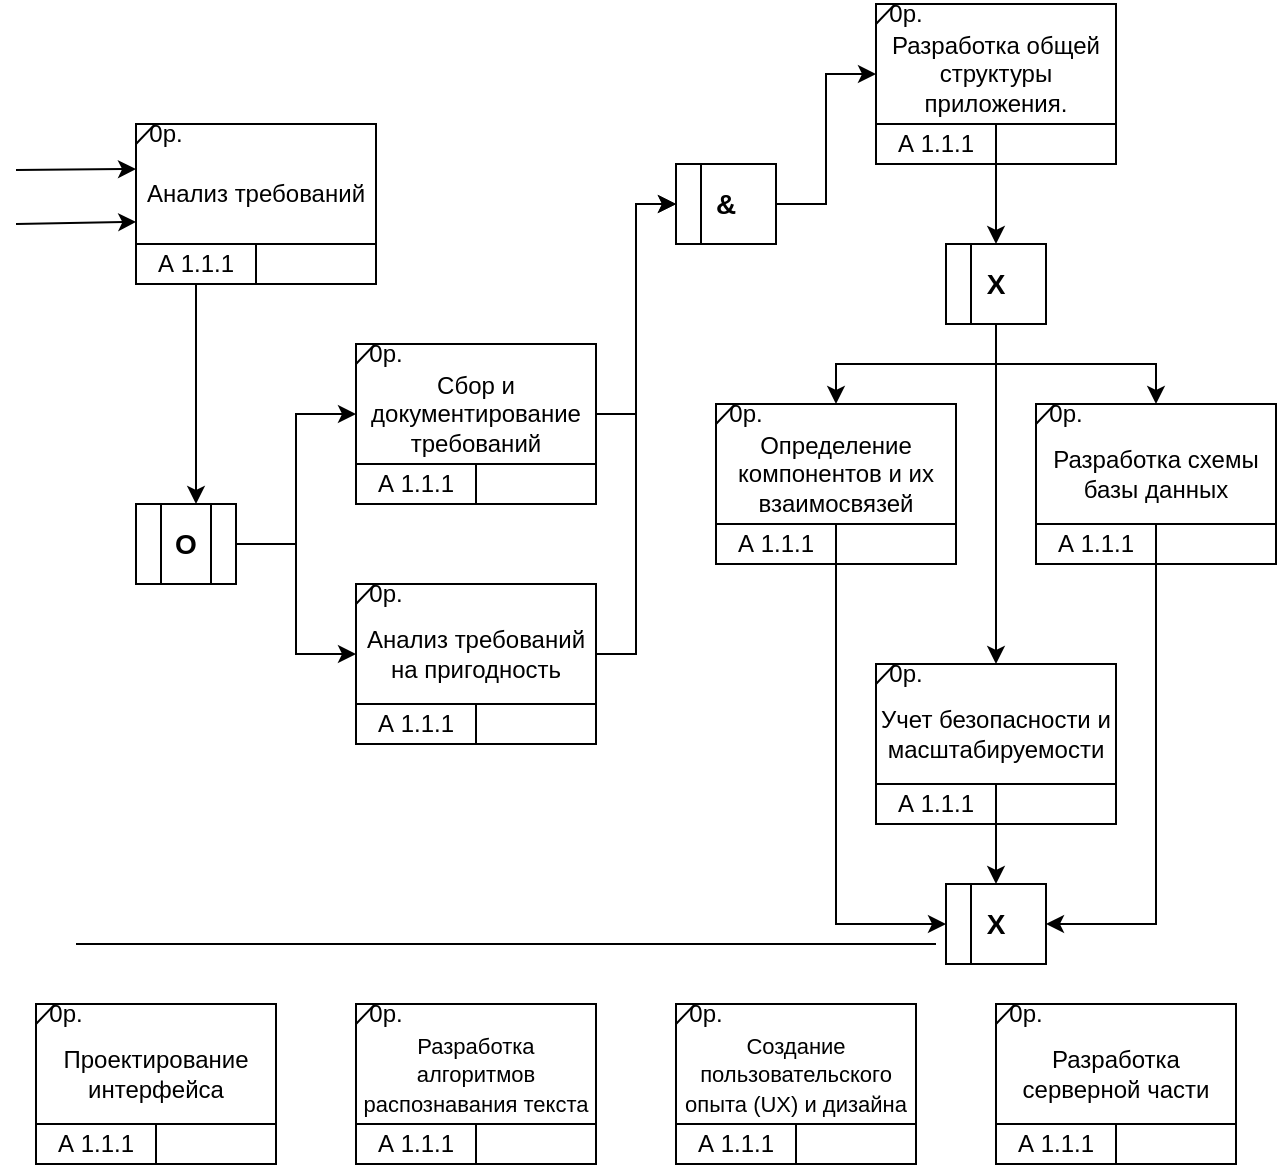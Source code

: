 <mxfile version="22.0.4" type="github">
  <diagram name="Страница — 1" id="V0oi9WV7IM5Q5waw9qZC">
    <mxGraphModel dx="1136" dy="157" grid="1" gridSize="10" guides="1" tooltips="1" connect="1" arrows="1" fold="1" page="1" pageScale="1" pageWidth="827" pageHeight="1169" math="0" shadow="0">
      <root>
        <mxCell id="0" />
        <mxCell id="1" parent="0" />
        <mxCell id="geDYfR0hiI_9eGKjTUSW-10" value="" style="group" vertex="1" connectable="0" parent="1">
          <mxGeometry x="60" y="90" width="120" height="80" as="geometry" />
        </mxCell>
        <mxCell id="geDYfR0hiI_9eGKjTUSW-3" value="" style="rounded=0;whiteSpace=wrap;html=1;" vertex="1" parent="geDYfR0hiI_9eGKjTUSW-10">
          <mxGeometry width="120" height="80" as="geometry" />
        </mxCell>
        <mxCell id="geDYfR0hiI_9eGKjTUSW-4" value="" style="endArrow=none;html=1;rounded=0;entryX=1;entryY=0.75;entryDx=0;entryDy=0;" edge="1" parent="geDYfR0hiI_9eGKjTUSW-10" target="geDYfR0hiI_9eGKjTUSW-3">
          <mxGeometry width="50" height="50" relative="1" as="geometry">
            <mxPoint y="60" as="sourcePoint" />
            <mxPoint x="50" y="10" as="targetPoint" />
          </mxGeometry>
        </mxCell>
        <mxCell id="geDYfR0hiI_9eGKjTUSW-5" value="" style="endArrow=none;html=1;rounded=0;" edge="1" parent="geDYfR0hiI_9eGKjTUSW-10">
          <mxGeometry width="50" height="50" relative="1" as="geometry">
            <mxPoint x="60" y="80" as="sourcePoint" />
            <mxPoint x="60" y="60" as="targetPoint" />
          </mxGeometry>
        </mxCell>
        <mxCell id="geDYfR0hiI_9eGKjTUSW-6" value="" style="endArrow=none;html=1;rounded=0;entryX=0.081;entryY=-0.002;entryDx=0;entryDy=0;entryPerimeter=0;" edge="1" parent="geDYfR0hiI_9eGKjTUSW-10" target="geDYfR0hiI_9eGKjTUSW-3">
          <mxGeometry width="50" height="50" relative="1" as="geometry">
            <mxPoint y="10" as="sourcePoint" />
            <mxPoint x="50" y="-40" as="targetPoint" />
          </mxGeometry>
        </mxCell>
        <mxCell id="geDYfR0hiI_9eGKjTUSW-7" value="0р." style="text;html=1;strokeColor=none;fillColor=none;align=center;verticalAlign=middle;whiteSpace=wrap;rounded=0;" vertex="1" parent="geDYfR0hiI_9eGKjTUSW-10">
          <mxGeometry width="30" height="10" as="geometry" />
        </mxCell>
        <mxCell id="geDYfR0hiI_9eGKjTUSW-116" style="edgeStyle=orthogonalEdgeStyle;rounded=0;orthogonalLoop=1;jettySize=auto;html=1;" edge="1" parent="geDYfR0hiI_9eGKjTUSW-10" source="geDYfR0hiI_9eGKjTUSW-8">
          <mxGeometry relative="1" as="geometry">
            <mxPoint x="30" y="190" as="targetPoint" />
          </mxGeometry>
        </mxCell>
        <mxCell id="geDYfR0hiI_9eGKjTUSW-8" value="А 1.1.1" style="text;html=1;strokeColor=none;fillColor=none;align=center;verticalAlign=middle;whiteSpace=wrap;rounded=0;" vertex="1" parent="geDYfR0hiI_9eGKjTUSW-10">
          <mxGeometry y="60" width="60" height="20" as="geometry" />
        </mxCell>
        <mxCell id="geDYfR0hiI_9eGKjTUSW-9" value="Анализ требований" style="text;html=1;strokeColor=none;fillColor=none;align=center;verticalAlign=middle;whiteSpace=wrap;rounded=0;" vertex="1" parent="geDYfR0hiI_9eGKjTUSW-10">
          <mxGeometry y="10" width="120" height="50" as="geometry" />
        </mxCell>
        <mxCell id="geDYfR0hiI_9eGKjTUSW-18" value="" style="group" vertex="1" connectable="0" parent="1">
          <mxGeometry x="60" y="280" width="50" height="40" as="geometry" />
        </mxCell>
        <mxCell id="geDYfR0hiI_9eGKjTUSW-14" value="" style="rounded=0;whiteSpace=wrap;html=1;" vertex="1" parent="geDYfR0hiI_9eGKjTUSW-18">
          <mxGeometry width="50" height="40" as="geometry" />
        </mxCell>
        <mxCell id="geDYfR0hiI_9eGKjTUSW-15" value="" style="endArrow=none;html=1;rounded=0;entryX=0.25;entryY=0;entryDx=0;entryDy=0;exitX=0.25;exitY=1;exitDx=0;exitDy=0;" edge="1" parent="geDYfR0hiI_9eGKjTUSW-18" source="geDYfR0hiI_9eGKjTUSW-14" target="geDYfR0hiI_9eGKjTUSW-14">
          <mxGeometry width="50" height="50" relative="1" as="geometry">
            <mxPoint x="10" y="40" as="sourcePoint" />
            <mxPoint x="20" y="10" as="targetPoint" />
          </mxGeometry>
        </mxCell>
        <mxCell id="geDYfR0hiI_9eGKjTUSW-16" value="&lt;font style=&quot;font-size: 14px;&quot;&gt;&lt;b&gt;О&lt;/b&gt;&lt;/font&gt;" style="text;html=1;strokeColor=none;fillColor=none;align=center;verticalAlign=middle;whiteSpace=wrap;rounded=0;" vertex="1" parent="geDYfR0hiI_9eGKjTUSW-18">
          <mxGeometry x="10" y="5" width="30" height="30" as="geometry" />
        </mxCell>
        <mxCell id="geDYfR0hiI_9eGKjTUSW-61" value="" style="endArrow=none;html=1;rounded=0;entryX=0.75;entryY=0;entryDx=0;entryDy=0;exitX=0.75;exitY=1;exitDx=0;exitDy=0;" edge="1" parent="geDYfR0hiI_9eGKjTUSW-18" source="geDYfR0hiI_9eGKjTUSW-14" target="geDYfR0hiI_9eGKjTUSW-14">
          <mxGeometry width="50" height="50" relative="1" as="geometry">
            <mxPoint x="40" y="40" as="sourcePoint" />
            <mxPoint x="90" y="-10" as="targetPoint" />
          </mxGeometry>
        </mxCell>
        <mxCell id="geDYfR0hiI_9eGKjTUSW-19" value="" style="group" vertex="1" connectable="0" parent="1">
          <mxGeometry x="170" y="200" width="120" height="80" as="geometry" />
        </mxCell>
        <mxCell id="geDYfR0hiI_9eGKjTUSW-20" value="" style="rounded=0;whiteSpace=wrap;html=1;" vertex="1" parent="geDYfR0hiI_9eGKjTUSW-19">
          <mxGeometry width="120" height="80" as="geometry" />
        </mxCell>
        <mxCell id="geDYfR0hiI_9eGKjTUSW-21" value="" style="endArrow=none;html=1;rounded=0;entryX=1;entryY=0.75;entryDx=0;entryDy=0;" edge="1" parent="geDYfR0hiI_9eGKjTUSW-19" target="geDYfR0hiI_9eGKjTUSW-20">
          <mxGeometry width="50" height="50" relative="1" as="geometry">
            <mxPoint y="60" as="sourcePoint" />
            <mxPoint x="50" y="10" as="targetPoint" />
          </mxGeometry>
        </mxCell>
        <mxCell id="geDYfR0hiI_9eGKjTUSW-22" value="" style="endArrow=none;html=1;rounded=0;" edge="1" parent="geDYfR0hiI_9eGKjTUSW-19">
          <mxGeometry width="50" height="50" relative="1" as="geometry">
            <mxPoint x="60" y="80" as="sourcePoint" />
            <mxPoint x="60" y="60" as="targetPoint" />
          </mxGeometry>
        </mxCell>
        <mxCell id="geDYfR0hiI_9eGKjTUSW-23" value="" style="endArrow=none;html=1;rounded=0;entryX=0.081;entryY=-0.002;entryDx=0;entryDy=0;entryPerimeter=0;" edge="1" parent="geDYfR0hiI_9eGKjTUSW-19" target="geDYfR0hiI_9eGKjTUSW-20">
          <mxGeometry width="50" height="50" relative="1" as="geometry">
            <mxPoint y="10" as="sourcePoint" />
            <mxPoint x="50" y="-40" as="targetPoint" />
          </mxGeometry>
        </mxCell>
        <mxCell id="geDYfR0hiI_9eGKjTUSW-24" value="0р." style="text;html=1;strokeColor=none;fillColor=none;align=center;verticalAlign=middle;whiteSpace=wrap;rounded=0;" vertex="1" parent="geDYfR0hiI_9eGKjTUSW-19">
          <mxGeometry width="30" height="10" as="geometry" />
        </mxCell>
        <mxCell id="geDYfR0hiI_9eGKjTUSW-25" value="А 1.1.1" style="text;html=1;strokeColor=none;fillColor=none;align=center;verticalAlign=middle;whiteSpace=wrap;rounded=0;" vertex="1" parent="geDYfR0hiI_9eGKjTUSW-19">
          <mxGeometry y="60" width="60" height="20" as="geometry" />
        </mxCell>
        <mxCell id="geDYfR0hiI_9eGKjTUSW-26" value="Сбор и документирование требований" style="text;html=1;strokeColor=none;fillColor=none;align=center;verticalAlign=middle;whiteSpace=wrap;rounded=0;" vertex="1" parent="geDYfR0hiI_9eGKjTUSW-19">
          <mxGeometry y="10" width="120" height="50" as="geometry" />
        </mxCell>
        <mxCell id="geDYfR0hiI_9eGKjTUSW-27" value="" style="group" vertex="1" connectable="0" parent="1">
          <mxGeometry x="170" y="320" width="120" height="80" as="geometry" />
        </mxCell>
        <mxCell id="geDYfR0hiI_9eGKjTUSW-28" value="" style="rounded=0;whiteSpace=wrap;html=1;" vertex="1" parent="geDYfR0hiI_9eGKjTUSW-27">
          <mxGeometry width="120" height="80" as="geometry" />
        </mxCell>
        <mxCell id="geDYfR0hiI_9eGKjTUSW-29" value="" style="endArrow=none;html=1;rounded=0;entryX=1;entryY=0.75;entryDx=0;entryDy=0;" edge="1" parent="geDYfR0hiI_9eGKjTUSW-27" target="geDYfR0hiI_9eGKjTUSW-28">
          <mxGeometry width="50" height="50" relative="1" as="geometry">
            <mxPoint y="60" as="sourcePoint" />
            <mxPoint x="50" y="10" as="targetPoint" />
          </mxGeometry>
        </mxCell>
        <mxCell id="geDYfR0hiI_9eGKjTUSW-30" value="" style="endArrow=none;html=1;rounded=0;" edge="1" parent="geDYfR0hiI_9eGKjTUSW-27">
          <mxGeometry width="50" height="50" relative="1" as="geometry">
            <mxPoint x="60" y="80" as="sourcePoint" />
            <mxPoint x="60" y="60" as="targetPoint" />
          </mxGeometry>
        </mxCell>
        <mxCell id="geDYfR0hiI_9eGKjTUSW-31" value="" style="endArrow=none;html=1;rounded=0;entryX=0.081;entryY=-0.002;entryDx=0;entryDy=0;entryPerimeter=0;" edge="1" parent="geDYfR0hiI_9eGKjTUSW-27" target="geDYfR0hiI_9eGKjTUSW-28">
          <mxGeometry width="50" height="50" relative="1" as="geometry">
            <mxPoint y="10" as="sourcePoint" />
            <mxPoint x="50" y="-40" as="targetPoint" />
          </mxGeometry>
        </mxCell>
        <mxCell id="geDYfR0hiI_9eGKjTUSW-32" value="0р." style="text;html=1;strokeColor=none;fillColor=none;align=center;verticalAlign=middle;whiteSpace=wrap;rounded=0;" vertex="1" parent="geDYfR0hiI_9eGKjTUSW-27">
          <mxGeometry width="30" height="10" as="geometry" />
        </mxCell>
        <mxCell id="geDYfR0hiI_9eGKjTUSW-33" value="А 1.1.1" style="text;html=1;strokeColor=none;fillColor=none;align=center;verticalAlign=middle;whiteSpace=wrap;rounded=0;" vertex="1" parent="geDYfR0hiI_9eGKjTUSW-27">
          <mxGeometry y="60" width="60" height="20" as="geometry" />
        </mxCell>
        <mxCell id="geDYfR0hiI_9eGKjTUSW-34" value="Анализ требований на пригодность" style="text;html=1;strokeColor=none;fillColor=none;align=center;verticalAlign=middle;whiteSpace=wrap;rounded=0;" vertex="1" parent="geDYfR0hiI_9eGKjTUSW-27">
          <mxGeometry y="10" width="120" height="50" as="geometry" />
        </mxCell>
        <mxCell id="geDYfR0hiI_9eGKjTUSW-45" value="" style="group" vertex="1" connectable="0" parent="1">
          <mxGeometry x="430" y="360" width="120" height="80" as="geometry" />
        </mxCell>
        <mxCell id="geDYfR0hiI_9eGKjTUSW-46" value="" style="rounded=0;whiteSpace=wrap;html=1;" vertex="1" parent="geDYfR0hiI_9eGKjTUSW-45">
          <mxGeometry width="120" height="80" as="geometry" />
        </mxCell>
        <mxCell id="geDYfR0hiI_9eGKjTUSW-47" value="" style="endArrow=none;html=1;rounded=0;entryX=1;entryY=0.75;entryDx=0;entryDy=0;" edge="1" parent="geDYfR0hiI_9eGKjTUSW-45" target="geDYfR0hiI_9eGKjTUSW-46">
          <mxGeometry width="50" height="50" relative="1" as="geometry">
            <mxPoint y="60" as="sourcePoint" />
            <mxPoint x="50" y="10" as="targetPoint" />
          </mxGeometry>
        </mxCell>
        <mxCell id="geDYfR0hiI_9eGKjTUSW-48" value="" style="endArrow=none;html=1;rounded=0;" edge="1" parent="geDYfR0hiI_9eGKjTUSW-45">
          <mxGeometry width="50" height="50" relative="1" as="geometry">
            <mxPoint x="60" y="80" as="sourcePoint" />
            <mxPoint x="60" y="60" as="targetPoint" />
          </mxGeometry>
        </mxCell>
        <mxCell id="geDYfR0hiI_9eGKjTUSW-49" value="" style="endArrow=none;html=1;rounded=0;entryX=0.081;entryY=-0.002;entryDx=0;entryDy=0;entryPerimeter=0;" edge="1" parent="geDYfR0hiI_9eGKjTUSW-45" target="geDYfR0hiI_9eGKjTUSW-46">
          <mxGeometry width="50" height="50" relative="1" as="geometry">
            <mxPoint y="10" as="sourcePoint" />
            <mxPoint x="50" y="-40" as="targetPoint" />
          </mxGeometry>
        </mxCell>
        <mxCell id="geDYfR0hiI_9eGKjTUSW-50" value="0р." style="text;html=1;strokeColor=none;fillColor=none;align=center;verticalAlign=middle;whiteSpace=wrap;rounded=0;" vertex="1" parent="geDYfR0hiI_9eGKjTUSW-45">
          <mxGeometry width="30" height="10" as="geometry" />
        </mxCell>
        <mxCell id="geDYfR0hiI_9eGKjTUSW-51" value="А 1.1.1" style="text;html=1;strokeColor=none;fillColor=none;align=center;verticalAlign=middle;whiteSpace=wrap;rounded=0;" vertex="1" parent="geDYfR0hiI_9eGKjTUSW-45">
          <mxGeometry y="60" width="60" height="20" as="geometry" />
        </mxCell>
        <mxCell id="geDYfR0hiI_9eGKjTUSW-52" value="Учет безопасности и масштабируемости" style="text;html=1;strokeColor=none;fillColor=none;align=center;verticalAlign=middle;whiteSpace=wrap;rounded=0;" vertex="1" parent="geDYfR0hiI_9eGKjTUSW-45">
          <mxGeometry y="10" width="120" height="50" as="geometry" />
        </mxCell>
        <mxCell id="geDYfR0hiI_9eGKjTUSW-53" value="" style="group" vertex="1" connectable="0" parent="1">
          <mxGeometry x="430" y="30" width="120" height="80" as="geometry" />
        </mxCell>
        <mxCell id="geDYfR0hiI_9eGKjTUSW-54" value="" style="rounded=0;whiteSpace=wrap;html=1;" vertex="1" parent="geDYfR0hiI_9eGKjTUSW-53">
          <mxGeometry width="120" height="80" as="geometry" />
        </mxCell>
        <mxCell id="geDYfR0hiI_9eGKjTUSW-55" value="" style="endArrow=none;html=1;rounded=0;entryX=1;entryY=0.75;entryDx=0;entryDy=0;" edge="1" parent="geDYfR0hiI_9eGKjTUSW-53" target="geDYfR0hiI_9eGKjTUSW-54">
          <mxGeometry width="50" height="50" relative="1" as="geometry">
            <mxPoint y="60" as="sourcePoint" />
            <mxPoint x="50" y="10" as="targetPoint" />
          </mxGeometry>
        </mxCell>
        <mxCell id="geDYfR0hiI_9eGKjTUSW-56" value="" style="endArrow=none;html=1;rounded=0;" edge="1" parent="geDYfR0hiI_9eGKjTUSW-53">
          <mxGeometry width="50" height="50" relative="1" as="geometry">
            <mxPoint x="60" y="80" as="sourcePoint" />
            <mxPoint x="60" y="60" as="targetPoint" />
          </mxGeometry>
        </mxCell>
        <mxCell id="geDYfR0hiI_9eGKjTUSW-57" value="" style="endArrow=none;html=1;rounded=0;entryX=0.081;entryY=-0.002;entryDx=0;entryDy=0;entryPerimeter=0;" edge="1" parent="geDYfR0hiI_9eGKjTUSW-53" target="geDYfR0hiI_9eGKjTUSW-54">
          <mxGeometry width="50" height="50" relative="1" as="geometry">
            <mxPoint y="10" as="sourcePoint" />
            <mxPoint x="50" y="-40" as="targetPoint" />
          </mxGeometry>
        </mxCell>
        <mxCell id="geDYfR0hiI_9eGKjTUSW-58" value="0р." style="text;html=1;strokeColor=none;fillColor=none;align=center;verticalAlign=middle;whiteSpace=wrap;rounded=0;" vertex="1" parent="geDYfR0hiI_9eGKjTUSW-53">
          <mxGeometry width="30" height="10" as="geometry" />
        </mxCell>
        <mxCell id="geDYfR0hiI_9eGKjTUSW-59" value="А 1.1.1" style="text;html=1;strokeColor=none;fillColor=none;align=center;verticalAlign=middle;whiteSpace=wrap;rounded=0;" vertex="1" parent="geDYfR0hiI_9eGKjTUSW-53">
          <mxGeometry y="60" width="60" height="20" as="geometry" />
        </mxCell>
        <mxCell id="geDYfR0hiI_9eGKjTUSW-60" value="Разработка общей структуры приложения." style="text;html=1;strokeColor=none;fillColor=none;align=center;verticalAlign=middle;whiteSpace=wrap;rounded=0;" vertex="1" parent="geDYfR0hiI_9eGKjTUSW-53">
          <mxGeometry y="10" width="120" height="50" as="geometry" />
        </mxCell>
        <mxCell id="geDYfR0hiI_9eGKjTUSW-62" style="edgeStyle=orthogonalEdgeStyle;rounded=0;orthogonalLoop=1;jettySize=auto;html=1;entryX=0;entryY=0.5;entryDx=0;entryDy=0;" edge="1" parent="1" source="geDYfR0hiI_9eGKjTUSW-14" target="geDYfR0hiI_9eGKjTUSW-26">
          <mxGeometry relative="1" as="geometry" />
        </mxCell>
        <mxCell id="geDYfR0hiI_9eGKjTUSW-63" style="edgeStyle=orthogonalEdgeStyle;rounded=0;orthogonalLoop=1;jettySize=auto;html=1;entryX=0;entryY=0.5;entryDx=0;entryDy=0;" edge="1" parent="1" source="geDYfR0hiI_9eGKjTUSW-14" target="geDYfR0hiI_9eGKjTUSW-34">
          <mxGeometry relative="1" as="geometry" />
        </mxCell>
        <mxCell id="geDYfR0hiI_9eGKjTUSW-65" value="" style="endArrow=classic;html=1;rounded=0;entryX=0;entryY=0.25;entryDx=0;entryDy=0;" edge="1" parent="1" target="geDYfR0hiI_9eGKjTUSW-9">
          <mxGeometry width="50" height="50" relative="1" as="geometry">
            <mxPoint y="113" as="sourcePoint" />
            <mxPoint x="50" y="60" as="targetPoint" />
          </mxGeometry>
        </mxCell>
        <mxCell id="geDYfR0hiI_9eGKjTUSW-66" value="" style="endArrow=classic;html=1;rounded=0;entryX=0.001;entryY=0.779;entryDx=0;entryDy=0;entryPerimeter=0;" edge="1" parent="1" target="geDYfR0hiI_9eGKjTUSW-9">
          <mxGeometry width="50" height="50" relative="1" as="geometry">
            <mxPoint y="140" as="sourcePoint" />
            <mxPoint x="20" y="130" as="targetPoint" />
          </mxGeometry>
        </mxCell>
        <mxCell id="geDYfR0hiI_9eGKjTUSW-72" value="" style="group" vertex="1" connectable="0" parent="1">
          <mxGeometry x="330" y="110" width="50" height="40" as="geometry" />
        </mxCell>
        <mxCell id="geDYfR0hiI_9eGKjTUSW-73" value="" style="rounded=0;whiteSpace=wrap;html=1;" vertex="1" parent="geDYfR0hiI_9eGKjTUSW-72">
          <mxGeometry width="50" height="40" as="geometry" />
        </mxCell>
        <mxCell id="geDYfR0hiI_9eGKjTUSW-74" value="" style="endArrow=none;html=1;rounded=0;entryX=0.25;entryY=0;entryDx=0;entryDy=0;exitX=0.25;exitY=1;exitDx=0;exitDy=0;" edge="1" parent="geDYfR0hiI_9eGKjTUSW-72" source="geDYfR0hiI_9eGKjTUSW-73" target="geDYfR0hiI_9eGKjTUSW-73">
          <mxGeometry width="50" height="50" relative="1" as="geometry">
            <mxPoint x="10" y="40" as="sourcePoint" />
            <mxPoint x="20" y="10" as="targetPoint" />
          </mxGeometry>
        </mxCell>
        <mxCell id="geDYfR0hiI_9eGKjTUSW-75" value="&lt;font style=&quot;font-size: 14px;&quot;&gt;&lt;b&gt;&amp;amp;&lt;/b&gt;&lt;/font&gt;" style="text;html=1;strokeColor=none;fillColor=none;align=center;verticalAlign=middle;whiteSpace=wrap;rounded=0;" vertex="1" parent="geDYfR0hiI_9eGKjTUSW-72">
          <mxGeometry x="10" y="5" width="30" height="30" as="geometry" />
        </mxCell>
        <mxCell id="geDYfR0hiI_9eGKjTUSW-78" style="edgeStyle=orthogonalEdgeStyle;rounded=0;orthogonalLoop=1;jettySize=auto;html=1;exitX=1;exitY=0.5;exitDx=0;exitDy=0;entryX=0;entryY=0.5;entryDx=0;entryDy=0;" edge="1" parent="1" source="geDYfR0hiI_9eGKjTUSW-26" target="geDYfR0hiI_9eGKjTUSW-73">
          <mxGeometry relative="1" as="geometry" />
        </mxCell>
        <mxCell id="geDYfR0hiI_9eGKjTUSW-79" style="edgeStyle=orthogonalEdgeStyle;rounded=0;orthogonalLoop=1;jettySize=auto;html=1;exitX=1;exitY=0.5;exitDx=0;exitDy=0;entryX=0;entryY=0.5;entryDx=0;entryDy=0;" edge="1" parent="1" source="geDYfR0hiI_9eGKjTUSW-34" target="geDYfR0hiI_9eGKjTUSW-73">
          <mxGeometry relative="1" as="geometry" />
        </mxCell>
        <mxCell id="geDYfR0hiI_9eGKjTUSW-80" style="edgeStyle=orthogonalEdgeStyle;rounded=0;orthogonalLoop=1;jettySize=auto;html=1;exitX=1;exitY=0.5;exitDx=0;exitDy=0;entryX=0;entryY=0.5;entryDx=0;entryDy=0;" edge="1" parent="1" source="geDYfR0hiI_9eGKjTUSW-73" target="geDYfR0hiI_9eGKjTUSW-60">
          <mxGeometry relative="1" as="geometry" />
        </mxCell>
        <mxCell id="geDYfR0hiI_9eGKjTUSW-81" value="" style="group" vertex="1" connectable="0" parent="1">
          <mxGeometry x="465" y="150" width="50" height="40" as="geometry" />
        </mxCell>
        <mxCell id="geDYfR0hiI_9eGKjTUSW-82" value="" style="rounded=0;whiteSpace=wrap;html=1;" vertex="1" parent="geDYfR0hiI_9eGKjTUSW-81">
          <mxGeometry width="50" height="40" as="geometry" />
        </mxCell>
        <mxCell id="geDYfR0hiI_9eGKjTUSW-83" value="" style="endArrow=none;html=1;rounded=0;entryX=0.25;entryY=0;entryDx=0;entryDy=0;exitX=0.25;exitY=1;exitDx=0;exitDy=0;" edge="1" parent="geDYfR0hiI_9eGKjTUSW-81" source="geDYfR0hiI_9eGKjTUSW-82" target="geDYfR0hiI_9eGKjTUSW-82">
          <mxGeometry width="50" height="50" relative="1" as="geometry">
            <mxPoint x="10" y="40" as="sourcePoint" />
            <mxPoint x="20" y="10" as="targetPoint" />
          </mxGeometry>
        </mxCell>
        <mxCell id="geDYfR0hiI_9eGKjTUSW-84" value="&lt;font style=&quot;font-size: 14px;&quot;&gt;&lt;b&gt;Х&lt;/b&gt;&lt;/font&gt;" style="text;html=1;strokeColor=none;fillColor=none;align=center;verticalAlign=middle;whiteSpace=wrap;rounded=0;" vertex="1" parent="geDYfR0hiI_9eGKjTUSW-81">
          <mxGeometry x="10" y="5" width="30" height="30" as="geometry" />
        </mxCell>
        <mxCell id="geDYfR0hiI_9eGKjTUSW-85" style="edgeStyle=orthogonalEdgeStyle;rounded=0;orthogonalLoop=1;jettySize=auto;html=1;entryX=0.5;entryY=0;entryDx=0;entryDy=0;" edge="1" parent="1" source="geDYfR0hiI_9eGKjTUSW-54" target="geDYfR0hiI_9eGKjTUSW-82">
          <mxGeometry relative="1" as="geometry" />
        </mxCell>
        <mxCell id="geDYfR0hiI_9eGKjTUSW-86" value="" style="group" vertex="1" connectable="0" parent="1">
          <mxGeometry x="350" y="230" width="120" height="80" as="geometry" />
        </mxCell>
        <mxCell id="geDYfR0hiI_9eGKjTUSW-87" value="" style="rounded=0;whiteSpace=wrap;html=1;" vertex="1" parent="geDYfR0hiI_9eGKjTUSW-86">
          <mxGeometry width="120" height="80" as="geometry" />
        </mxCell>
        <mxCell id="geDYfR0hiI_9eGKjTUSW-88" value="" style="endArrow=none;html=1;rounded=0;entryX=1;entryY=0.75;entryDx=0;entryDy=0;" edge="1" parent="geDYfR0hiI_9eGKjTUSW-86" target="geDYfR0hiI_9eGKjTUSW-87">
          <mxGeometry width="50" height="50" relative="1" as="geometry">
            <mxPoint y="60" as="sourcePoint" />
            <mxPoint x="50" y="10" as="targetPoint" />
          </mxGeometry>
        </mxCell>
        <mxCell id="geDYfR0hiI_9eGKjTUSW-89" value="" style="endArrow=none;html=1;rounded=0;" edge="1" parent="geDYfR0hiI_9eGKjTUSW-86">
          <mxGeometry width="50" height="50" relative="1" as="geometry">
            <mxPoint x="60" y="80" as="sourcePoint" />
            <mxPoint x="60" y="60" as="targetPoint" />
          </mxGeometry>
        </mxCell>
        <mxCell id="geDYfR0hiI_9eGKjTUSW-90" value="" style="endArrow=none;html=1;rounded=0;entryX=0.081;entryY=-0.002;entryDx=0;entryDy=0;entryPerimeter=0;" edge="1" parent="geDYfR0hiI_9eGKjTUSW-86" target="geDYfR0hiI_9eGKjTUSW-87">
          <mxGeometry width="50" height="50" relative="1" as="geometry">
            <mxPoint y="10" as="sourcePoint" />
            <mxPoint x="50" y="-40" as="targetPoint" />
          </mxGeometry>
        </mxCell>
        <mxCell id="geDYfR0hiI_9eGKjTUSW-91" value="0р." style="text;html=1;strokeColor=none;fillColor=none;align=center;verticalAlign=middle;whiteSpace=wrap;rounded=0;" vertex="1" parent="geDYfR0hiI_9eGKjTUSW-86">
          <mxGeometry width="30" height="10" as="geometry" />
        </mxCell>
        <mxCell id="geDYfR0hiI_9eGKjTUSW-92" value="А 1.1.1" style="text;html=1;strokeColor=none;fillColor=none;align=center;verticalAlign=middle;whiteSpace=wrap;rounded=0;" vertex="1" parent="geDYfR0hiI_9eGKjTUSW-86">
          <mxGeometry y="60" width="60" height="20" as="geometry" />
        </mxCell>
        <mxCell id="geDYfR0hiI_9eGKjTUSW-93" value="&lt;div&gt;Определение компонентов и их взаимосвязей&lt;/div&gt;" style="text;html=1;strokeColor=none;fillColor=none;align=center;verticalAlign=middle;whiteSpace=wrap;rounded=0;" vertex="1" parent="geDYfR0hiI_9eGKjTUSW-86">
          <mxGeometry y="10" width="120" height="50" as="geometry" />
        </mxCell>
        <mxCell id="geDYfR0hiI_9eGKjTUSW-94" value="" style="group" vertex="1" connectable="0" parent="1">
          <mxGeometry x="510" y="230" width="120" height="80" as="geometry" />
        </mxCell>
        <mxCell id="geDYfR0hiI_9eGKjTUSW-95" value="" style="rounded=0;whiteSpace=wrap;html=1;" vertex="1" parent="geDYfR0hiI_9eGKjTUSW-94">
          <mxGeometry width="120" height="80" as="geometry" />
        </mxCell>
        <mxCell id="geDYfR0hiI_9eGKjTUSW-96" value="" style="endArrow=none;html=1;rounded=0;entryX=1;entryY=0.75;entryDx=0;entryDy=0;" edge="1" parent="geDYfR0hiI_9eGKjTUSW-94" target="geDYfR0hiI_9eGKjTUSW-95">
          <mxGeometry width="50" height="50" relative="1" as="geometry">
            <mxPoint y="60" as="sourcePoint" />
            <mxPoint x="50" y="10" as="targetPoint" />
          </mxGeometry>
        </mxCell>
        <mxCell id="geDYfR0hiI_9eGKjTUSW-97" value="" style="endArrow=none;html=1;rounded=0;" edge="1" parent="geDYfR0hiI_9eGKjTUSW-94">
          <mxGeometry width="50" height="50" relative="1" as="geometry">
            <mxPoint x="60" y="80" as="sourcePoint" />
            <mxPoint x="60" y="60" as="targetPoint" />
          </mxGeometry>
        </mxCell>
        <mxCell id="geDYfR0hiI_9eGKjTUSW-98" value="" style="endArrow=none;html=1;rounded=0;entryX=0.081;entryY=-0.002;entryDx=0;entryDy=0;entryPerimeter=0;" edge="1" parent="geDYfR0hiI_9eGKjTUSW-94" target="geDYfR0hiI_9eGKjTUSW-95">
          <mxGeometry width="50" height="50" relative="1" as="geometry">
            <mxPoint y="10" as="sourcePoint" />
            <mxPoint x="50" y="-40" as="targetPoint" />
          </mxGeometry>
        </mxCell>
        <mxCell id="geDYfR0hiI_9eGKjTUSW-99" value="0р." style="text;html=1;strokeColor=none;fillColor=none;align=center;verticalAlign=middle;whiteSpace=wrap;rounded=0;" vertex="1" parent="geDYfR0hiI_9eGKjTUSW-94">
          <mxGeometry width="30" height="10" as="geometry" />
        </mxCell>
        <mxCell id="geDYfR0hiI_9eGKjTUSW-100" value="А 1.1.1" style="text;html=1;strokeColor=none;fillColor=none;align=center;verticalAlign=middle;whiteSpace=wrap;rounded=0;" vertex="1" parent="geDYfR0hiI_9eGKjTUSW-94">
          <mxGeometry y="60" width="60" height="20" as="geometry" />
        </mxCell>
        <mxCell id="geDYfR0hiI_9eGKjTUSW-101" value="Разработка схемы базы данных" style="text;html=1;strokeColor=none;fillColor=none;align=center;verticalAlign=middle;whiteSpace=wrap;rounded=0;" vertex="1" parent="geDYfR0hiI_9eGKjTUSW-94">
          <mxGeometry y="10" width="120" height="50" as="geometry" />
        </mxCell>
        <mxCell id="geDYfR0hiI_9eGKjTUSW-104" style="edgeStyle=orthogonalEdgeStyle;rounded=0;orthogonalLoop=1;jettySize=auto;html=1;entryX=0.5;entryY=0;entryDx=0;entryDy=0;" edge="1" parent="1" source="geDYfR0hiI_9eGKjTUSW-82" target="geDYfR0hiI_9eGKjTUSW-87">
          <mxGeometry relative="1" as="geometry" />
        </mxCell>
        <mxCell id="geDYfR0hiI_9eGKjTUSW-106" style="edgeStyle=orthogonalEdgeStyle;rounded=0;orthogonalLoop=1;jettySize=auto;html=1;entryX=0.5;entryY=0;entryDx=0;entryDy=0;" edge="1" parent="1" source="geDYfR0hiI_9eGKjTUSW-82" target="geDYfR0hiI_9eGKjTUSW-95">
          <mxGeometry relative="1" as="geometry" />
        </mxCell>
        <mxCell id="geDYfR0hiI_9eGKjTUSW-108" style="edgeStyle=orthogonalEdgeStyle;rounded=0;orthogonalLoop=1;jettySize=auto;html=1;entryX=0.5;entryY=0;entryDx=0;entryDy=0;" edge="1" parent="1" source="geDYfR0hiI_9eGKjTUSW-82" target="geDYfR0hiI_9eGKjTUSW-46">
          <mxGeometry relative="1" as="geometry" />
        </mxCell>
        <mxCell id="geDYfR0hiI_9eGKjTUSW-109" value="" style="group" vertex="1" connectable="0" parent="1">
          <mxGeometry x="465" y="470" width="50" height="40" as="geometry" />
        </mxCell>
        <mxCell id="geDYfR0hiI_9eGKjTUSW-110" value="" style="rounded=0;whiteSpace=wrap;html=1;" vertex="1" parent="geDYfR0hiI_9eGKjTUSW-109">
          <mxGeometry width="50" height="40" as="geometry" />
        </mxCell>
        <mxCell id="geDYfR0hiI_9eGKjTUSW-111" value="" style="endArrow=none;html=1;rounded=0;entryX=0.25;entryY=0;entryDx=0;entryDy=0;exitX=0.25;exitY=1;exitDx=0;exitDy=0;" edge="1" parent="geDYfR0hiI_9eGKjTUSW-109" source="geDYfR0hiI_9eGKjTUSW-110" target="geDYfR0hiI_9eGKjTUSW-110">
          <mxGeometry width="50" height="50" relative="1" as="geometry">
            <mxPoint x="10" y="40" as="sourcePoint" />
            <mxPoint x="20" y="10" as="targetPoint" />
          </mxGeometry>
        </mxCell>
        <mxCell id="geDYfR0hiI_9eGKjTUSW-112" value="&lt;font style=&quot;font-size: 14px;&quot;&gt;&lt;b&gt;Х&lt;/b&gt;&lt;/font&gt;" style="text;html=1;strokeColor=none;fillColor=none;align=center;verticalAlign=middle;whiteSpace=wrap;rounded=0;" vertex="1" parent="geDYfR0hiI_9eGKjTUSW-109">
          <mxGeometry x="10" y="5" width="30" height="30" as="geometry" />
        </mxCell>
        <mxCell id="geDYfR0hiI_9eGKjTUSW-113" style="edgeStyle=orthogonalEdgeStyle;rounded=0;orthogonalLoop=1;jettySize=auto;html=1;entryX=0;entryY=0.5;entryDx=0;entryDy=0;" edge="1" parent="1" source="geDYfR0hiI_9eGKjTUSW-93" target="geDYfR0hiI_9eGKjTUSW-110">
          <mxGeometry relative="1" as="geometry" />
        </mxCell>
        <mxCell id="geDYfR0hiI_9eGKjTUSW-114" style="edgeStyle=orthogonalEdgeStyle;rounded=0;orthogonalLoop=1;jettySize=auto;html=1;entryX=1;entryY=0.5;entryDx=0;entryDy=0;" edge="1" parent="1" source="geDYfR0hiI_9eGKjTUSW-101" target="geDYfR0hiI_9eGKjTUSW-110">
          <mxGeometry relative="1" as="geometry" />
        </mxCell>
        <mxCell id="geDYfR0hiI_9eGKjTUSW-115" style="edgeStyle=orthogonalEdgeStyle;rounded=0;orthogonalLoop=1;jettySize=auto;html=1;exitX=1;exitY=1;exitDx=0;exitDy=0;entryX=0.5;entryY=0;entryDx=0;entryDy=0;" edge="1" parent="1" source="geDYfR0hiI_9eGKjTUSW-51" target="geDYfR0hiI_9eGKjTUSW-110">
          <mxGeometry relative="1" as="geometry" />
        </mxCell>
        <mxCell id="geDYfR0hiI_9eGKjTUSW-117" value="" style="group" vertex="1" connectable="0" parent="1">
          <mxGeometry x="10" y="530" width="120" height="80" as="geometry" />
        </mxCell>
        <mxCell id="geDYfR0hiI_9eGKjTUSW-118" value="" style="rounded=0;whiteSpace=wrap;html=1;" vertex="1" parent="geDYfR0hiI_9eGKjTUSW-117">
          <mxGeometry width="120" height="80" as="geometry" />
        </mxCell>
        <mxCell id="geDYfR0hiI_9eGKjTUSW-119" value="" style="endArrow=none;html=1;rounded=0;entryX=1;entryY=0.75;entryDx=0;entryDy=0;" edge="1" parent="geDYfR0hiI_9eGKjTUSW-117" target="geDYfR0hiI_9eGKjTUSW-118">
          <mxGeometry width="50" height="50" relative="1" as="geometry">
            <mxPoint y="60" as="sourcePoint" />
            <mxPoint x="50" y="10" as="targetPoint" />
          </mxGeometry>
        </mxCell>
        <mxCell id="geDYfR0hiI_9eGKjTUSW-120" value="" style="endArrow=none;html=1;rounded=0;" edge="1" parent="geDYfR0hiI_9eGKjTUSW-117">
          <mxGeometry width="50" height="50" relative="1" as="geometry">
            <mxPoint x="60" y="80" as="sourcePoint" />
            <mxPoint x="60" y="60" as="targetPoint" />
          </mxGeometry>
        </mxCell>
        <mxCell id="geDYfR0hiI_9eGKjTUSW-121" value="" style="endArrow=none;html=1;rounded=0;entryX=0.081;entryY=-0.002;entryDx=0;entryDy=0;entryPerimeter=0;" edge="1" parent="geDYfR0hiI_9eGKjTUSW-117" target="geDYfR0hiI_9eGKjTUSW-118">
          <mxGeometry width="50" height="50" relative="1" as="geometry">
            <mxPoint y="10" as="sourcePoint" />
            <mxPoint x="50" y="-40" as="targetPoint" />
          </mxGeometry>
        </mxCell>
        <mxCell id="geDYfR0hiI_9eGKjTUSW-122" value="0р." style="text;html=1;strokeColor=none;fillColor=none;align=center;verticalAlign=middle;whiteSpace=wrap;rounded=0;" vertex="1" parent="geDYfR0hiI_9eGKjTUSW-117">
          <mxGeometry width="30" height="10" as="geometry" />
        </mxCell>
        <mxCell id="geDYfR0hiI_9eGKjTUSW-123" value="А 1.1.1" style="text;html=1;strokeColor=none;fillColor=none;align=center;verticalAlign=middle;whiteSpace=wrap;rounded=0;" vertex="1" parent="geDYfR0hiI_9eGKjTUSW-117">
          <mxGeometry y="60" width="60" height="20" as="geometry" />
        </mxCell>
        <mxCell id="geDYfR0hiI_9eGKjTUSW-124" value="Проектирование интерфейса" style="text;html=1;strokeColor=none;fillColor=none;align=center;verticalAlign=middle;whiteSpace=wrap;rounded=0;" vertex="1" parent="geDYfR0hiI_9eGKjTUSW-117">
          <mxGeometry y="10" width="120" height="50" as="geometry" />
        </mxCell>
        <mxCell id="geDYfR0hiI_9eGKjTUSW-125" value="" style="group" vertex="1" connectable="0" parent="1">
          <mxGeometry x="170" y="530" width="120" height="80" as="geometry" />
        </mxCell>
        <mxCell id="geDYfR0hiI_9eGKjTUSW-126" value="" style="rounded=0;whiteSpace=wrap;html=1;" vertex="1" parent="geDYfR0hiI_9eGKjTUSW-125">
          <mxGeometry width="120" height="80" as="geometry" />
        </mxCell>
        <mxCell id="geDYfR0hiI_9eGKjTUSW-127" value="" style="endArrow=none;html=1;rounded=0;entryX=1;entryY=0.75;entryDx=0;entryDy=0;" edge="1" parent="geDYfR0hiI_9eGKjTUSW-125" target="geDYfR0hiI_9eGKjTUSW-126">
          <mxGeometry width="50" height="50" relative="1" as="geometry">
            <mxPoint y="60" as="sourcePoint" />
            <mxPoint x="50" y="10" as="targetPoint" />
          </mxGeometry>
        </mxCell>
        <mxCell id="geDYfR0hiI_9eGKjTUSW-128" value="" style="endArrow=none;html=1;rounded=0;" edge="1" parent="geDYfR0hiI_9eGKjTUSW-125">
          <mxGeometry width="50" height="50" relative="1" as="geometry">
            <mxPoint x="60" y="80" as="sourcePoint" />
            <mxPoint x="60" y="60" as="targetPoint" />
          </mxGeometry>
        </mxCell>
        <mxCell id="geDYfR0hiI_9eGKjTUSW-129" value="" style="endArrow=none;html=1;rounded=0;entryX=0.081;entryY=-0.002;entryDx=0;entryDy=0;entryPerimeter=0;" edge="1" parent="geDYfR0hiI_9eGKjTUSW-125" target="geDYfR0hiI_9eGKjTUSW-126">
          <mxGeometry width="50" height="50" relative="1" as="geometry">
            <mxPoint y="10" as="sourcePoint" />
            <mxPoint x="50" y="-40" as="targetPoint" />
          </mxGeometry>
        </mxCell>
        <mxCell id="geDYfR0hiI_9eGKjTUSW-130" value="0р." style="text;html=1;strokeColor=none;fillColor=none;align=center;verticalAlign=middle;whiteSpace=wrap;rounded=0;" vertex="1" parent="geDYfR0hiI_9eGKjTUSW-125">
          <mxGeometry width="30" height="10" as="geometry" />
        </mxCell>
        <mxCell id="geDYfR0hiI_9eGKjTUSW-131" value="А 1.1.1" style="text;html=1;strokeColor=none;fillColor=none;align=center;verticalAlign=middle;whiteSpace=wrap;rounded=0;" vertex="1" parent="geDYfR0hiI_9eGKjTUSW-125">
          <mxGeometry y="60" width="60" height="20" as="geometry" />
        </mxCell>
        <mxCell id="geDYfR0hiI_9eGKjTUSW-132" value="&lt;font style=&quot;font-size: 11px;&quot;&gt;Разработка алгоритмов распознавания текста&lt;/font&gt;" style="text;html=1;strokeColor=none;fillColor=none;align=center;verticalAlign=middle;whiteSpace=wrap;rounded=0;" vertex="1" parent="geDYfR0hiI_9eGKjTUSW-125">
          <mxGeometry y="10" width="120" height="50" as="geometry" />
        </mxCell>
        <mxCell id="geDYfR0hiI_9eGKjTUSW-133" value="" style="group" vertex="1" connectable="0" parent="1">
          <mxGeometry x="330" y="530" width="120" height="80" as="geometry" />
        </mxCell>
        <mxCell id="geDYfR0hiI_9eGKjTUSW-134" value="" style="rounded=0;whiteSpace=wrap;html=1;" vertex="1" parent="geDYfR0hiI_9eGKjTUSW-133">
          <mxGeometry width="120" height="80" as="geometry" />
        </mxCell>
        <mxCell id="geDYfR0hiI_9eGKjTUSW-135" value="" style="endArrow=none;html=1;rounded=0;entryX=1;entryY=0.75;entryDx=0;entryDy=0;" edge="1" parent="geDYfR0hiI_9eGKjTUSW-133" target="geDYfR0hiI_9eGKjTUSW-134">
          <mxGeometry width="50" height="50" relative="1" as="geometry">
            <mxPoint y="60" as="sourcePoint" />
            <mxPoint x="50" y="10" as="targetPoint" />
          </mxGeometry>
        </mxCell>
        <mxCell id="geDYfR0hiI_9eGKjTUSW-136" value="" style="endArrow=none;html=1;rounded=0;" edge="1" parent="geDYfR0hiI_9eGKjTUSW-133">
          <mxGeometry width="50" height="50" relative="1" as="geometry">
            <mxPoint x="60" y="80" as="sourcePoint" />
            <mxPoint x="60" y="60" as="targetPoint" />
          </mxGeometry>
        </mxCell>
        <mxCell id="geDYfR0hiI_9eGKjTUSW-137" value="" style="endArrow=none;html=1;rounded=0;entryX=0.081;entryY=-0.002;entryDx=0;entryDy=0;entryPerimeter=0;" edge="1" parent="geDYfR0hiI_9eGKjTUSW-133" target="geDYfR0hiI_9eGKjTUSW-134">
          <mxGeometry width="50" height="50" relative="1" as="geometry">
            <mxPoint y="10" as="sourcePoint" />
            <mxPoint x="50" y="-40" as="targetPoint" />
          </mxGeometry>
        </mxCell>
        <mxCell id="geDYfR0hiI_9eGKjTUSW-138" value="0р." style="text;html=1;strokeColor=none;fillColor=none;align=center;verticalAlign=middle;whiteSpace=wrap;rounded=0;" vertex="1" parent="geDYfR0hiI_9eGKjTUSW-133">
          <mxGeometry width="30" height="10" as="geometry" />
        </mxCell>
        <mxCell id="geDYfR0hiI_9eGKjTUSW-139" value="А 1.1.1" style="text;html=1;strokeColor=none;fillColor=none;align=center;verticalAlign=middle;whiteSpace=wrap;rounded=0;" vertex="1" parent="geDYfR0hiI_9eGKjTUSW-133">
          <mxGeometry y="60" width="60" height="20" as="geometry" />
        </mxCell>
        <mxCell id="geDYfR0hiI_9eGKjTUSW-140" value="&lt;font style=&quot;font-size: 11px;&quot;&gt;Создание пользовательского опыта (UX) и дизайна&lt;/font&gt;" style="text;html=1;strokeColor=none;fillColor=none;align=center;verticalAlign=middle;whiteSpace=wrap;rounded=0;" vertex="1" parent="geDYfR0hiI_9eGKjTUSW-133">
          <mxGeometry y="10" width="120" height="50" as="geometry" />
        </mxCell>
        <mxCell id="geDYfR0hiI_9eGKjTUSW-142" value="" style="group" vertex="1" connectable="0" parent="1">
          <mxGeometry x="490" y="530" width="120" height="80" as="geometry" />
        </mxCell>
        <mxCell id="geDYfR0hiI_9eGKjTUSW-143" value="" style="rounded=0;whiteSpace=wrap;html=1;" vertex="1" parent="geDYfR0hiI_9eGKjTUSW-142">
          <mxGeometry width="120" height="80" as="geometry" />
        </mxCell>
        <mxCell id="geDYfR0hiI_9eGKjTUSW-144" value="" style="endArrow=none;html=1;rounded=0;entryX=1;entryY=0.75;entryDx=0;entryDy=0;" edge="1" parent="geDYfR0hiI_9eGKjTUSW-142" target="geDYfR0hiI_9eGKjTUSW-143">
          <mxGeometry width="50" height="50" relative="1" as="geometry">
            <mxPoint y="60" as="sourcePoint" />
            <mxPoint x="50" y="10" as="targetPoint" />
          </mxGeometry>
        </mxCell>
        <mxCell id="geDYfR0hiI_9eGKjTUSW-145" value="" style="endArrow=none;html=1;rounded=0;" edge="1" parent="geDYfR0hiI_9eGKjTUSW-142">
          <mxGeometry width="50" height="50" relative="1" as="geometry">
            <mxPoint x="60" y="80" as="sourcePoint" />
            <mxPoint x="60" y="60" as="targetPoint" />
          </mxGeometry>
        </mxCell>
        <mxCell id="geDYfR0hiI_9eGKjTUSW-146" value="" style="endArrow=none;html=1;rounded=0;entryX=0.081;entryY=-0.002;entryDx=0;entryDy=0;entryPerimeter=0;" edge="1" parent="geDYfR0hiI_9eGKjTUSW-142" target="geDYfR0hiI_9eGKjTUSW-143">
          <mxGeometry width="50" height="50" relative="1" as="geometry">
            <mxPoint y="10" as="sourcePoint" />
            <mxPoint x="50" y="-40" as="targetPoint" />
          </mxGeometry>
        </mxCell>
        <mxCell id="geDYfR0hiI_9eGKjTUSW-147" value="0р." style="text;html=1;strokeColor=none;fillColor=none;align=center;verticalAlign=middle;whiteSpace=wrap;rounded=0;" vertex="1" parent="geDYfR0hiI_9eGKjTUSW-142">
          <mxGeometry width="30" height="10" as="geometry" />
        </mxCell>
        <mxCell id="geDYfR0hiI_9eGKjTUSW-148" value="А 1.1.1" style="text;html=1;strokeColor=none;fillColor=none;align=center;verticalAlign=middle;whiteSpace=wrap;rounded=0;" vertex="1" parent="geDYfR0hiI_9eGKjTUSW-142">
          <mxGeometry y="60" width="60" height="20" as="geometry" />
        </mxCell>
        <mxCell id="geDYfR0hiI_9eGKjTUSW-149" value="Разработка серверной части" style="text;html=1;strokeColor=none;fillColor=none;align=center;verticalAlign=middle;whiteSpace=wrap;rounded=0;" vertex="1" parent="geDYfR0hiI_9eGKjTUSW-142">
          <mxGeometry y="10" width="120" height="50" as="geometry" />
        </mxCell>
        <mxCell id="geDYfR0hiI_9eGKjTUSW-152" value="" style="endArrow=none;html=1;rounded=0;" edge="1" parent="1">
          <mxGeometry width="50" height="50" relative="1" as="geometry">
            <mxPoint x="30" y="500" as="sourcePoint" />
            <mxPoint x="460" y="500" as="targetPoint" />
          </mxGeometry>
        </mxCell>
      </root>
    </mxGraphModel>
  </diagram>
</mxfile>
